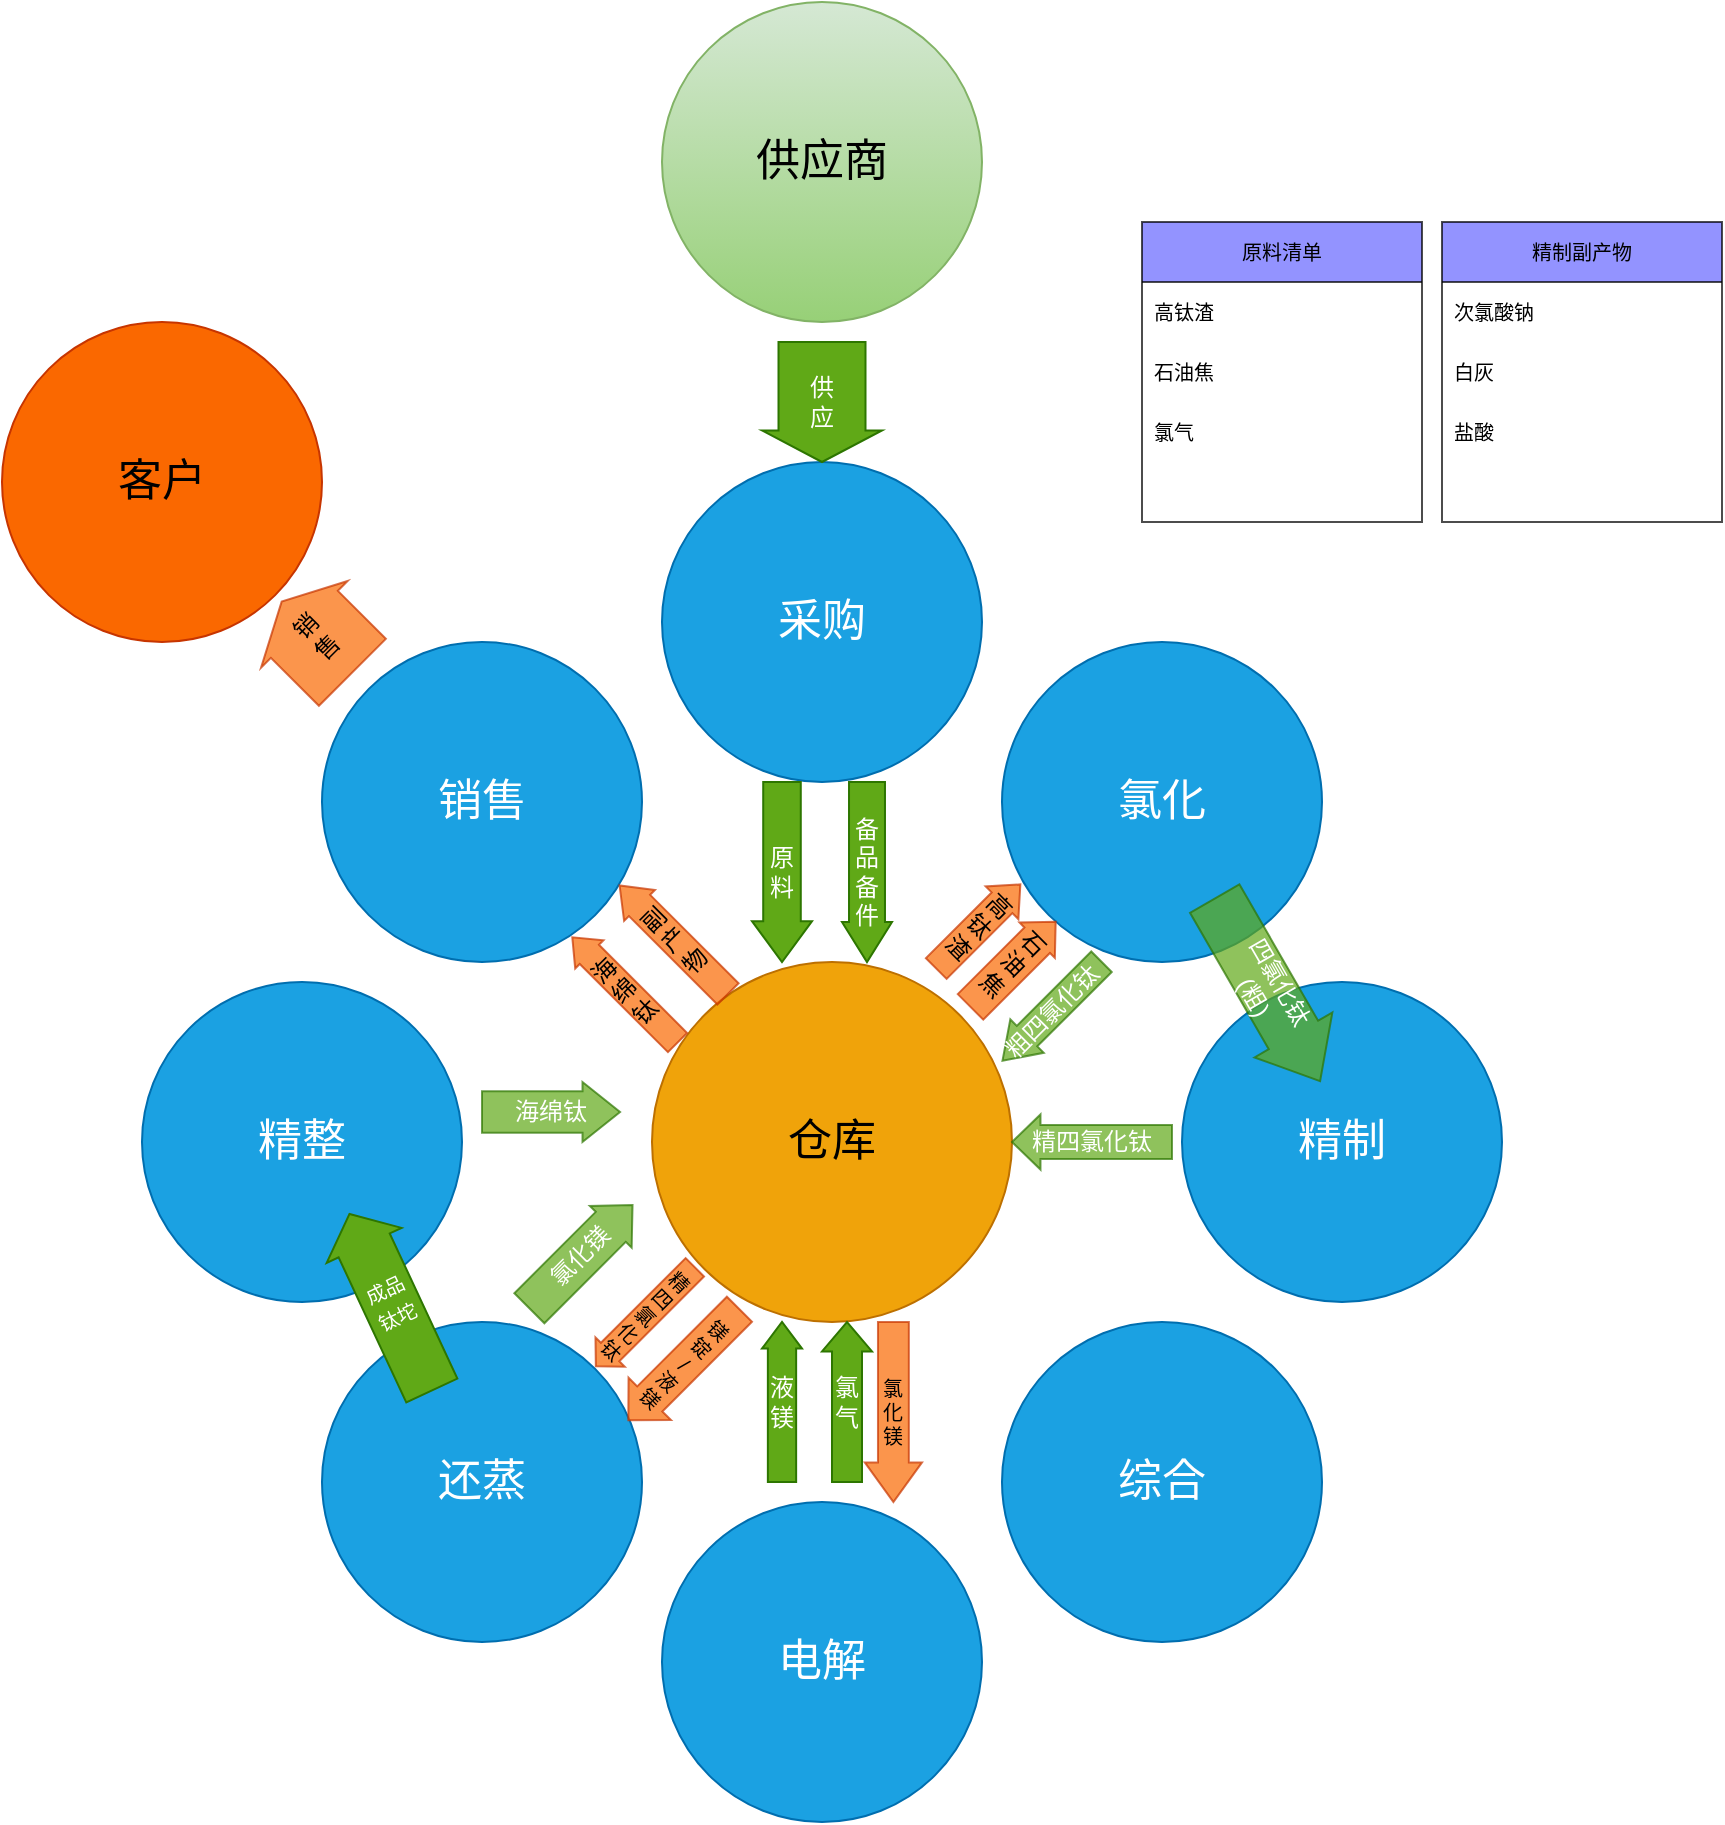 <mxfile version="16.2.2" type="github">
  <diagram name="Page-1" id="dd472eb7-4b8b-5cd9-a60b-b15522922e76">
    <mxGraphModel dx="1997" dy="2095" grid="1" gridSize="10" guides="1" tooltips="1" connect="1" arrows="1" fold="1" page="1" pageScale="1" pageWidth="1100" pageHeight="850" background="none" math="0" shadow="0">
      <root>
        <mxCell id="0" />
        <mxCell id="1" parent="0" />
        <mxCell id="374e34682ed331ee-1" value="仓库" style="ellipse;whiteSpace=wrap;html=1;rounded=0;shadow=0;dashed=0;comic=0;fontFamily=Verdana;fontSize=22;fillColor=#f0a30a;strokeColor=#BD7000;fontColor=#000000;" parent="1" vertex="1">
          <mxGeometry x="445" y="290" width="180" height="180" as="geometry" />
        </mxCell>
        <mxCell id="45236fa5f4b8e91a-1" value="采购" style="ellipse;whiteSpace=wrap;html=1;rounded=0;shadow=0;dashed=0;comic=0;fontFamily=Verdana;fontSize=22;fontColor=#ffffff;fillColor=#1ba1e2;strokeColor=#006EAF;" parent="1" vertex="1">
          <mxGeometry x="450" y="40" width="160" height="160" as="geometry" />
        </mxCell>
        <mxCell id="45236fa5f4b8e91a-2" value="电解" style="ellipse;whiteSpace=wrap;html=1;rounded=0;shadow=0;dashed=0;comic=0;fontFamily=Verdana;fontSize=22;fontColor=#ffffff;fillColor=#1ba1e2;strokeColor=#006EAF;" parent="1" vertex="1">
          <mxGeometry x="450" y="560" width="160" height="160" as="geometry" />
        </mxCell>
        <mxCell id="45236fa5f4b8e91a-3" value="精制" style="ellipse;whiteSpace=wrap;html=1;rounded=0;shadow=0;dashed=0;comic=0;fontFamily=Verdana;fontSize=22;fontColor=#ffffff;fillColor=#1ba1e2;strokeColor=#006EAF;" parent="1" vertex="1">
          <mxGeometry x="710" y="300" width="160" height="160" as="geometry" />
        </mxCell>
        <mxCell id="45236fa5f4b8e91a-4" value="精整" style="ellipse;whiteSpace=wrap;html=1;rounded=0;shadow=0;dashed=0;comic=0;fontFamily=Verdana;fontSize=22;fontColor=#ffffff;fillColor=#1ba1e2;strokeColor=#006EAF;" parent="1" vertex="1">
          <mxGeometry x="190" y="300" width="160" height="160" as="geometry" />
        </mxCell>
        <mxCell id="45236fa5f4b8e91a-5" value="销售" style="ellipse;whiteSpace=wrap;html=1;rounded=0;shadow=0;dashed=0;comic=0;fontFamily=Verdana;fontSize=22;fontColor=#ffffff;fillColor=#1ba1e2;strokeColor=#006EAF;" parent="1" vertex="1">
          <mxGeometry x="280" y="130" width="160" height="160" as="geometry" />
        </mxCell>
        <mxCell id="45236fa5f4b8e91a-6" value="氯化" style="ellipse;whiteSpace=wrap;html=1;rounded=0;shadow=0;dashed=0;comic=0;fontFamily=Verdana;fontSize=22;fontColor=#ffffff;fillColor=#1ba1e2;strokeColor=#006EAF;" parent="1" vertex="1">
          <mxGeometry x="620" y="130" width="160" height="160" as="geometry" />
        </mxCell>
        <mxCell id="45236fa5f4b8e91a-7" value="综合" style="ellipse;whiteSpace=wrap;html=1;rounded=0;shadow=0;dashed=0;comic=0;fontFamily=Verdana;fontSize=22;fontColor=#ffffff;fillColor=#1ba1e2;strokeColor=#006EAF;" parent="1" vertex="1">
          <mxGeometry x="620" y="470" width="160" height="160" as="geometry" />
        </mxCell>
        <mxCell id="45236fa5f4b8e91a-8" value="还蒸" style="ellipse;whiteSpace=wrap;html=1;rounded=0;shadow=0;dashed=0;comic=0;fontFamily=Verdana;fontSize=22;fontColor=#ffffff;fillColor=#1ba1e2;strokeColor=#006EAF;" parent="1" vertex="1">
          <mxGeometry x="280" y="470" width="160" height="160" as="geometry" />
        </mxCell>
        <mxCell id="nypSkxeh19CnlEw6hLjK-6" value="原&lt;br&gt;料" style="shape=singleArrow;direction=south;whiteSpace=wrap;html=1;fillColor=#60a917;strokeColor=#2D7600;fontColor=#ffffff;arrowWidth=0.626;arrowSize=0.227;" vertex="1" parent="1">
          <mxGeometry x="495" y="200" width="30" height="90" as="geometry" />
        </mxCell>
        <mxCell id="nypSkxeh19CnlEw6hLjK-7" value="备&lt;br&gt;品&lt;br&gt;备&lt;br&gt;件" style="shape=singleArrow;direction=south;whiteSpace=wrap;html=1;fillColor=#60a917;strokeColor=#2D7600;fontColor=#ffffff;arrowWidth=0.719;arrowSize=0.222;" vertex="1" parent="1">
          <mxGeometry x="540" y="200" width="25" height="90" as="geometry" />
        </mxCell>
        <mxCell id="nypSkxeh19CnlEw6hLjK-11" value="海&lt;br&gt;绵&lt;br&gt;钛" style="shape=singleArrow;direction=north;whiteSpace=wrap;html=1;fillColor=#fa6800;rotation=-45;strokeColor=#C73500;fontColor=#000000;opacity=70;arrowWidth=0.679;arrowSize=0.162;" vertex="1" parent="1">
          <mxGeometry x="421.46" y="266.76" width="20" height="74.42" as="geometry" />
        </mxCell>
        <mxCell id="nypSkxeh19CnlEw6hLjK-13" value="&lt;font style=&quot;font-size: 10px&quot;&gt;成品&lt;br&gt;钛坨&lt;/font&gt;" style="shape=singleArrow;direction=north;whiteSpace=wrap;html=1;fillColor=#60a917;strokeColor=#2D7600;fontColor=#ffffff;rotation=-25;arrowWidth=0.682;arrowSize=0.178;" vertex="1" parent="1">
          <mxGeometry x="293.66" y="411.41" width="41.34" height="97.38" as="geometry" />
        </mxCell>
        <mxCell id="nypSkxeh19CnlEw6hLjK-14" value="石&lt;br&gt;油&lt;br&gt;焦" style="shape=singleArrow;direction=north;whiteSpace=wrap;html=1;fillColor=#fa6800;rotation=45;strokeColor=#C73500;fontColor=#000000;opacity=70;arrowWidth=0.722;arrowSize=0.217;" vertex="1" parent="1">
          <mxGeometry x="613.04" y="261.03" width="25" height="60.23" as="geometry" />
        </mxCell>
        <mxCell id="nypSkxeh19CnlEw6hLjK-17" value="液&lt;br&gt;镁" style="shape=singleArrow;direction=north;whiteSpace=wrap;html=1;fillColor=#60a917;strokeColor=#2D7600;fontColor=#ffffff;rotation=0;arrowWidth=0.707;arrowSize=0.166;" vertex="1" parent="1">
          <mxGeometry x="500" y="470" width="20" height="80" as="geometry" />
        </mxCell>
        <mxCell id="nypSkxeh19CnlEw6hLjK-18" value="氯&lt;br&gt;气" style="shape=singleArrow;direction=north;whiteSpace=wrap;html=1;fillColor=#60a917;strokeColor=#2D7600;fontColor=#ffffff;rotation=0;arrowWidth=0.6;arrowSize=0.184;" vertex="1" parent="1">
          <mxGeometry x="530" y="470" width="25" height="80" as="geometry" />
        </mxCell>
        <mxCell id="nypSkxeh19CnlEw6hLjK-20" value="海绵钛" style="shape=singleArrow;whiteSpace=wrap;html=1;fillColor=#60a917;opacity=70;fontColor=#ffffff;strokeColor=#2D7600;arrowWidth=0.689;arrowSize=0.272;" vertex="1" parent="1">
          <mxGeometry x="360" y="350" width="69.03" height="30" as="geometry" />
        </mxCell>
        <mxCell id="nypSkxeh19CnlEw6hLjK-21" value="精四氯化钛" style="shape=singleArrow;direction=west;whiteSpace=wrap;html=1;fillColor=#60a917;opacity=70;fontColor=#ffffff;strokeColor=#2D7600;arrowWidth=0.618;arrowSize=0.178;" vertex="1" parent="1">
          <mxGeometry x="625" y="366.24" width="80" height="27.53" as="geometry" />
        </mxCell>
        <mxCell id="nypSkxeh19CnlEw6hLjK-22" value="粗四氯化钛" style="shape=singleArrow;direction=west;whiteSpace=wrap;html=1;fillColor=#60a917;opacity=70;rotation=-45;fontColor=#ffffff;strokeColor=#2D7600;arrowWidth=0.612;arrowSize=0.248;" vertex="1" parent="1">
          <mxGeometry x="610" y="302.76" width="70" height="23.66" as="geometry" />
        </mxCell>
        <mxCell id="nypSkxeh19CnlEw6hLjK-25" value="氯&lt;br&gt;化&lt;br&gt;镁" style="shape=singleArrow;direction=south;whiteSpace=wrap;html=1;fontSize=10;fillColor=#fa6800;opacity=70;fontColor=#000000;strokeColor=#C73500;arrowWidth=0.54;arrowSize=0.22;" vertex="1" parent="1">
          <mxGeometry x="551.41" y="470" width="28.59" height="90" as="geometry" />
        </mxCell>
        <mxCell id="nypSkxeh19CnlEw6hLjK-26" value="精&lt;br&gt;四&lt;br&gt;氯&lt;br&gt;化&lt;br&gt;钛" style="shape=singleArrow;direction=south;whiteSpace=wrap;html=1;fontSize=10;fillColor=#fa6800;opacity=70;fontColor=#000000;strokeColor=#C73500;rotation=45;arrowWidth=0.628;arrowSize=0.144;" vertex="1" parent="1">
          <mxGeometry x="431.33" y="432.38" width="20.68" height="70" as="geometry" />
        </mxCell>
        <mxCell id="nypSkxeh19CnlEw6hLjK-27" value="镁&lt;br&gt;锭&lt;br&gt;/&lt;br&gt;液&lt;br&gt;镁" style="shape=singleArrow;direction=south;whiteSpace=wrap;html=1;fontSize=10;fillColor=#fa6800;opacity=70;fontColor=#000000;strokeColor=#C73500;rotation=45;arrowWidth=0.592;arrowSize=0.193;" vertex="1" parent="1">
          <mxGeometry x="445.94" y="452.11" width="30" height="78.57" as="geometry" />
        </mxCell>
        <mxCell id="nypSkxeh19CnlEw6hLjK-28" value="氯化镁" style="shape=singleArrow;whiteSpace=wrap;html=1;fillColor=#60a917;opacity=70;fontColor=#ffffff;strokeColor=#2D7600;rotation=-45;arrowWidth=0.718;arrowSize=0.211;" vertex="1" parent="1">
          <mxGeometry x="373.01" y="422.54" width="72.93" height="29.57" as="geometry" />
        </mxCell>
        <mxCell id="nypSkxeh19CnlEw6hLjK-30" value="客户" style="ellipse;whiteSpace=wrap;html=1;rounded=0;shadow=0;dashed=0;comic=0;fontFamily=Verdana;fontSize=22;fontColor=#000000;fillColor=#fa6800;strokeColor=#C73500;" vertex="1" parent="1">
          <mxGeometry x="120" y="-30" width="160" height="160" as="geometry" />
        </mxCell>
        <mxCell id="nypSkxeh19CnlEw6hLjK-31" value="供应商" style="ellipse;whiteSpace=wrap;html=1;rounded=0;shadow=0;dashed=0;comic=0;fontFamily=Verdana;fontSize=22;fillColor=#d5e8d4;strokeColor=#82b366;gradientColor=#97d077;" vertex="1" parent="1">
          <mxGeometry x="450" y="-190" width="160" height="160" as="geometry" />
        </mxCell>
        <mxCell id="nypSkxeh19CnlEw6hLjK-32" value="高&lt;br&gt;钛&lt;br&gt;渣" style="shape=singleArrow;direction=north;whiteSpace=wrap;html=1;fillColor=#fa6800;rotation=45;strokeColor=#C73500;fontColor=#000000;opacity=70;arrowWidth=0.633;arrowSize=0.218;" vertex="1" parent="1">
          <mxGeometry x="596.59" y="242.5" width="23.13" height="59.46" as="geometry" />
        </mxCell>
        <mxCell id="nypSkxeh19CnlEw6hLjK-33" value="副&lt;br&gt;产&lt;br&gt;物" style="shape=singleArrow;direction=north;whiteSpace=wrap;html=1;fillColor=#fa6800;rotation=-45;strokeColor=#C73500;fontColor=#000000;opacity=70;arrowWidth=0.687;arrowSize=0.184;" vertex="1" parent="1">
          <mxGeometry x="444.98" y="240.54" width="21.83" height="76.64" as="geometry" />
        </mxCell>
        <mxCell id="nypSkxeh19CnlEw6hLjK-35" value="销&lt;br&gt;售" style="shape=singleArrow;direction=north;whiteSpace=wrap;html=1;fillColor=#fa6800;rotation=-45;strokeColor=#C73500;fontColor=#000000;opacity=70;arrowWidth=0.773;arrowSize=0.321;" vertex="1" parent="1">
          <mxGeometry x="246.89" y="102.49" width="61.25" height="50" as="geometry" />
        </mxCell>
        <mxCell id="nypSkxeh19CnlEw6hLjK-36" value="供&lt;br&gt;应" style="shape=singleArrow;direction=south;whiteSpace=wrap;html=1;fillColor=#60a917;strokeColor=#2D7600;fontColor=#ffffff;arrowWidth=0.725;arrowSize=0.263;" vertex="1" parent="1">
          <mxGeometry x="500" y="-20" width="60" height="60" as="geometry" />
        </mxCell>
        <mxCell id="nypSkxeh19CnlEw6hLjK-62" value="原料清单" style="swimlane;fontStyle=0;childLayout=stackLayout;horizontal=1;startSize=30;horizontalStack=0;resizeParent=1;resizeParentMax=0;resizeLast=0;collapsible=1;marginBottom=0;fontSize=10;fillColor=#6666FF;opacity=70;" vertex="1" parent="1">
          <mxGeometry x="690" y="-80" width="140" height="150" as="geometry" />
        </mxCell>
        <mxCell id="nypSkxeh19CnlEw6hLjK-63" value="高钛渣" style="text;strokeColor=none;fillColor=none;align=left;verticalAlign=middle;spacingLeft=4;spacingRight=4;overflow=hidden;points=[[0,0.5],[1,0.5]];portConstraint=eastwest;rotatable=0;fontSize=10;opacity=70;" vertex="1" parent="nypSkxeh19CnlEw6hLjK-62">
          <mxGeometry y="30" width="140" height="30" as="geometry" />
        </mxCell>
        <mxCell id="nypSkxeh19CnlEw6hLjK-64" value="石油焦" style="text;strokeColor=none;fillColor=none;align=left;verticalAlign=middle;spacingLeft=4;spacingRight=4;overflow=hidden;points=[[0,0.5],[1,0.5]];portConstraint=eastwest;rotatable=0;fontSize=10;opacity=70;" vertex="1" parent="nypSkxeh19CnlEw6hLjK-62">
          <mxGeometry y="60" width="140" height="30" as="geometry" />
        </mxCell>
        <mxCell id="nypSkxeh19CnlEw6hLjK-65" value="氯气" style="text;strokeColor=none;fillColor=none;align=left;verticalAlign=middle;spacingLeft=4;spacingRight=4;overflow=hidden;points=[[0,0.5],[1,0.5]];portConstraint=eastwest;rotatable=0;fontSize=10;opacity=70;" vertex="1" parent="nypSkxeh19CnlEw6hLjK-62">
          <mxGeometry y="90" width="140" height="30" as="geometry" />
        </mxCell>
        <mxCell id="nypSkxeh19CnlEw6hLjK-66" style="text;strokeColor=none;fillColor=none;align=left;verticalAlign=middle;spacingLeft=4;spacingRight=4;overflow=hidden;points=[[0,0.5],[1,0.5]];portConstraint=eastwest;rotatable=0;fontSize=10;opacity=70;" vertex="1" parent="nypSkxeh19CnlEw6hLjK-62">
          <mxGeometry y="120" width="140" height="30" as="geometry" />
        </mxCell>
        <mxCell id="nypSkxeh19CnlEw6hLjK-67" value="精制副产物" style="swimlane;fontStyle=0;childLayout=stackLayout;horizontal=1;startSize=30;horizontalStack=0;resizeParent=1;resizeParentMax=0;resizeLast=0;collapsible=1;marginBottom=0;fontSize=10;fillColor=#6666FF;opacity=70;" vertex="1" parent="1">
          <mxGeometry x="840" y="-80" width="140" height="150" as="geometry" />
        </mxCell>
        <mxCell id="nypSkxeh19CnlEw6hLjK-69" value="次氯酸钠" style="text;strokeColor=none;fillColor=none;align=left;verticalAlign=middle;spacingLeft=4;spacingRight=4;overflow=hidden;points=[[0,0.5],[1,0.5]];portConstraint=eastwest;rotatable=0;fontSize=10;opacity=70;" vertex="1" parent="nypSkxeh19CnlEw6hLjK-67">
          <mxGeometry y="30" width="140" height="30" as="geometry" />
        </mxCell>
        <mxCell id="nypSkxeh19CnlEw6hLjK-70" value="白灰" style="text;strokeColor=none;fillColor=none;align=left;verticalAlign=middle;spacingLeft=4;spacingRight=4;overflow=hidden;points=[[0,0.5],[1,0.5]];portConstraint=eastwest;rotatable=0;fontSize=10;opacity=70;" vertex="1" parent="nypSkxeh19CnlEw6hLjK-67">
          <mxGeometry y="60" width="140" height="30" as="geometry" />
        </mxCell>
        <mxCell id="nypSkxeh19CnlEw6hLjK-68" value="盐酸" style="text;strokeColor=none;fillColor=none;align=left;verticalAlign=middle;spacingLeft=4;spacingRight=4;overflow=hidden;points=[[0,0.5],[1,0.5]];portConstraint=eastwest;rotatable=0;fontSize=10;opacity=70;" vertex="1" parent="nypSkxeh19CnlEw6hLjK-67">
          <mxGeometry y="90" width="140" height="30" as="geometry" />
        </mxCell>
        <mxCell id="nypSkxeh19CnlEw6hLjK-71" style="text;strokeColor=none;fillColor=none;align=left;verticalAlign=middle;spacingLeft=4;spacingRight=4;overflow=hidden;points=[[0,0.5],[1,0.5]];portConstraint=eastwest;rotatable=0;fontSize=10;opacity=70;" vertex="1" parent="nypSkxeh19CnlEw6hLjK-67">
          <mxGeometry y="120" width="140" height="30" as="geometry" />
        </mxCell>
        <mxCell id="nypSkxeh19CnlEw6hLjK-75" value="四氯化钛&lt;br&gt;(粗)" style="shape=singleArrow;whiteSpace=wrap;html=1;fillColor=#60a917;opacity=70;fontColor=#ffffff;strokeColor=#2D7600;rotation=60;arrowWidth=0.634;arrowSize=0.253;" vertex="1" parent="1">
          <mxGeometry x="700" y="281.46" width="105.4" height="44.96" as="geometry" />
        </mxCell>
      </root>
    </mxGraphModel>
  </diagram>
</mxfile>
